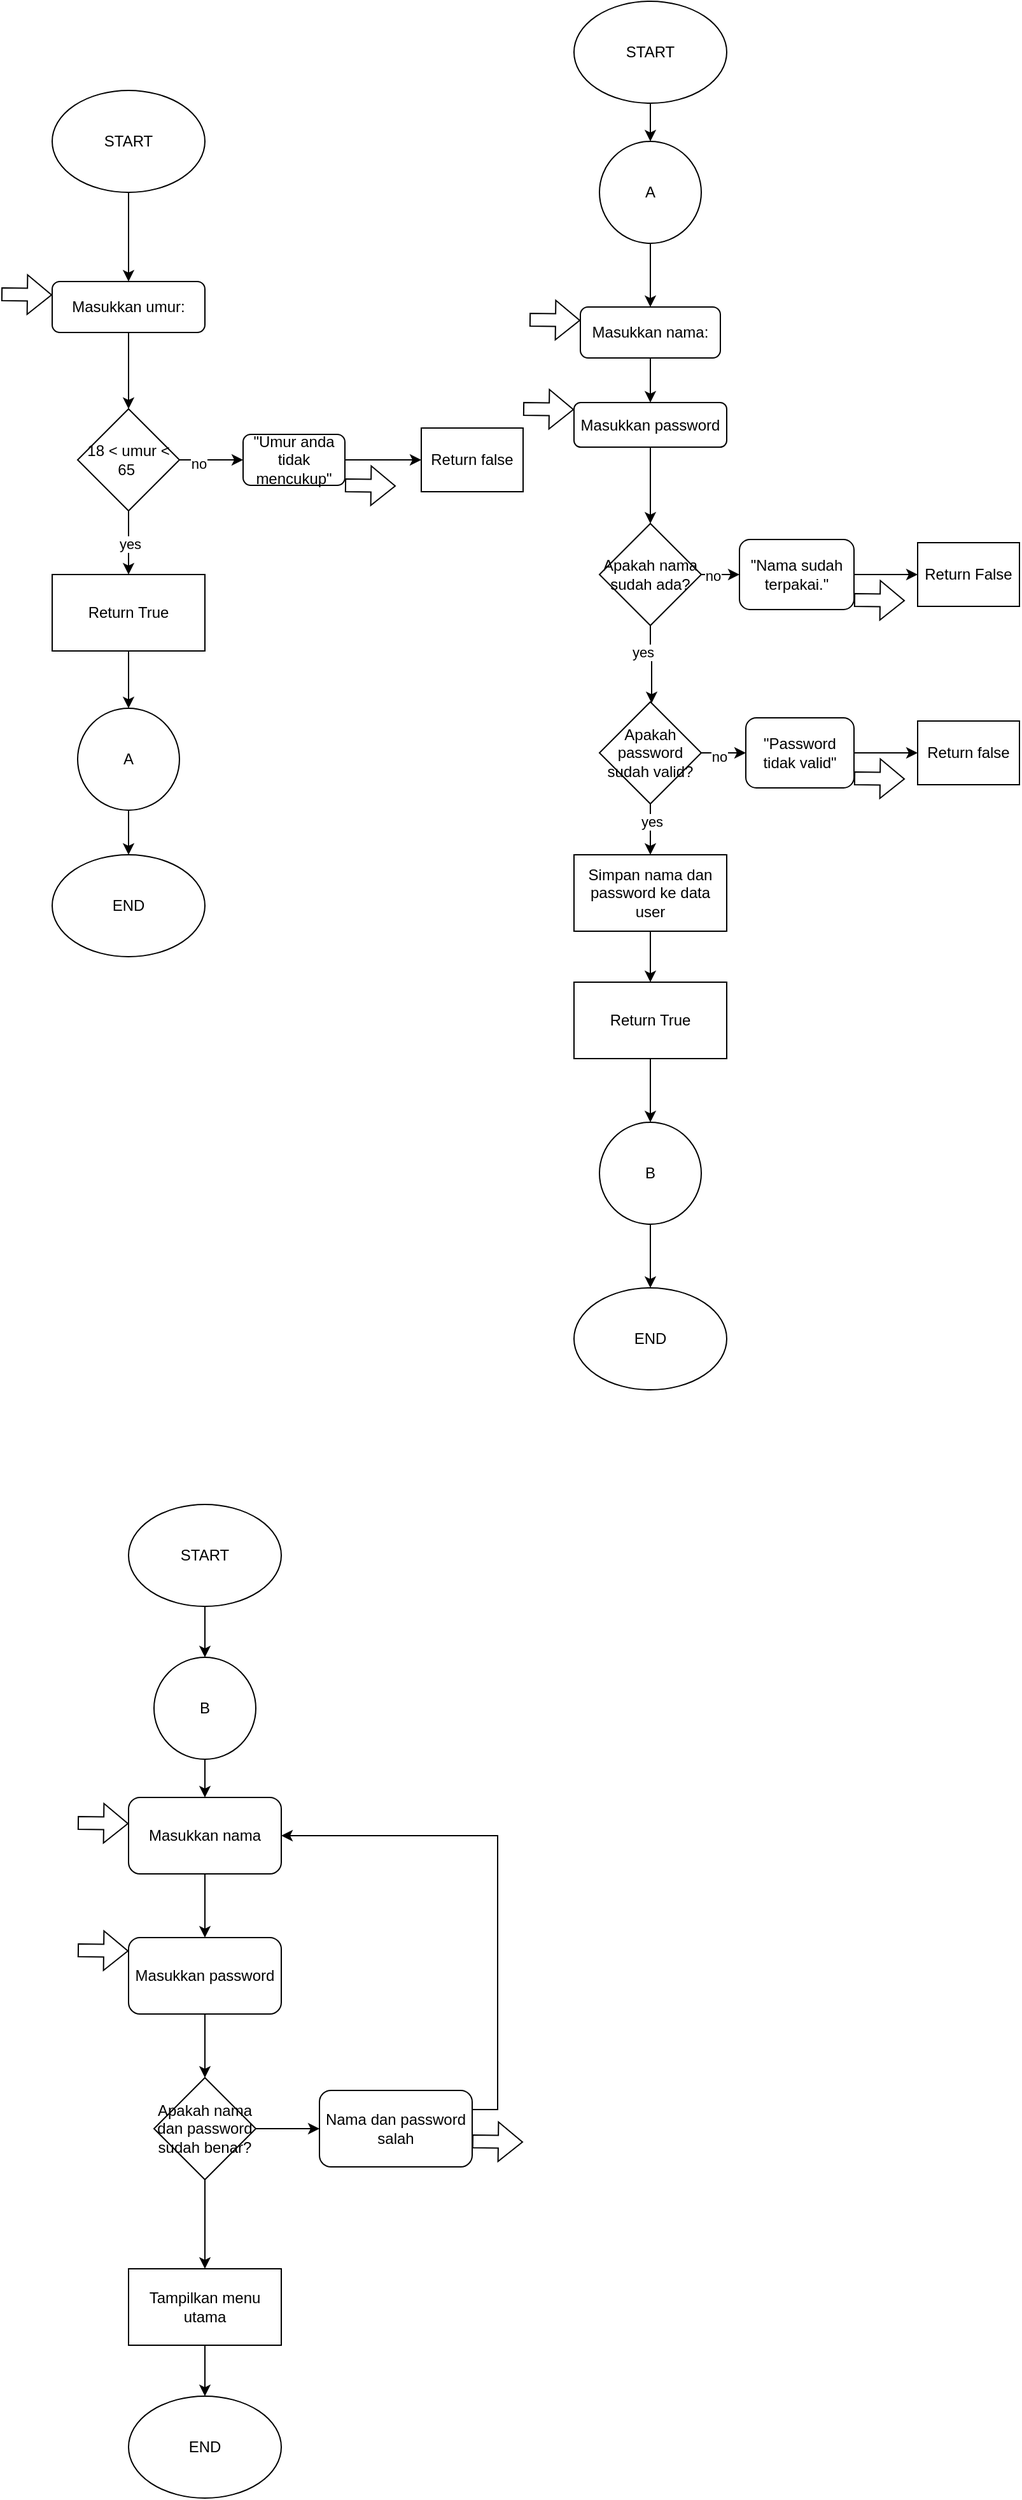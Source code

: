 <mxfile version="24.7.17">
  <diagram id="C5RBs43oDa-KdzZeNtuy" name="Page-1">
    <mxGraphModel dx="1272" dy="501" grid="1" gridSize="10" guides="1" tooltips="1" connect="1" arrows="1" fold="1" page="1" pageScale="1" pageWidth="827" pageHeight="1169" math="0" shadow="0">
      <root>
        <mxCell id="WIyWlLk6GJQsqaUBKTNV-0" />
        <mxCell id="WIyWlLk6GJQsqaUBKTNV-1" parent="WIyWlLk6GJQsqaUBKTNV-0" />
        <mxCell id="D3r67NptOrPsIdnhS9hk-1" style="edgeStyle=orthogonalEdgeStyle;rounded=0;orthogonalLoop=1;jettySize=auto;html=1;" edge="1" parent="WIyWlLk6GJQsqaUBKTNV-1" source="D3r67NptOrPsIdnhS9hk-0" target="D3r67NptOrPsIdnhS9hk-3">
          <mxGeometry relative="1" as="geometry">
            <mxPoint x="120" y="220" as="targetPoint" />
          </mxGeometry>
        </mxCell>
        <mxCell id="D3r67NptOrPsIdnhS9hk-0" value="START" style="ellipse;whiteSpace=wrap;html=1;" vertex="1" parent="WIyWlLk6GJQsqaUBKTNV-1">
          <mxGeometry x="60" y="100" width="120" height="80" as="geometry" />
        </mxCell>
        <mxCell id="D3r67NptOrPsIdnhS9hk-5" style="edgeStyle=orthogonalEdgeStyle;rounded=0;orthogonalLoop=1;jettySize=auto;html=1;exitX=0.5;exitY=1;exitDx=0;exitDy=0;" edge="1" parent="WIyWlLk6GJQsqaUBKTNV-1" source="D3r67NptOrPsIdnhS9hk-3" target="D3r67NptOrPsIdnhS9hk-6">
          <mxGeometry relative="1" as="geometry">
            <mxPoint x="120" y="360" as="targetPoint" />
          </mxGeometry>
        </mxCell>
        <mxCell id="D3r67NptOrPsIdnhS9hk-3" value="Masukkan umur:" style="rounded=1;whiteSpace=wrap;html=1;" vertex="1" parent="WIyWlLk6GJQsqaUBKTNV-1">
          <mxGeometry x="60" y="250" width="120" height="40" as="geometry" />
        </mxCell>
        <mxCell id="D3r67NptOrPsIdnhS9hk-4" value="" style="shape=flexArrow;endArrow=classic;html=1;rounded=0;" edge="1" parent="WIyWlLk6GJQsqaUBKTNV-1">
          <mxGeometry width="50" height="50" relative="1" as="geometry">
            <mxPoint x="20" y="260" as="sourcePoint" />
            <mxPoint x="60" y="260.5" as="targetPoint" />
          </mxGeometry>
        </mxCell>
        <mxCell id="D3r67NptOrPsIdnhS9hk-7" style="edgeStyle=orthogonalEdgeStyle;rounded=0;orthogonalLoop=1;jettySize=auto;html=1;exitX=0.5;exitY=1;exitDx=0;exitDy=0;" edge="1" parent="WIyWlLk6GJQsqaUBKTNV-1" source="D3r67NptOrPsIdnhS9hk-6" target="D3r67NptOrPsIdnhS9hk-12">
          <mxGeometry relative="1" as="geometry">
            <mxPoint x="120" y="480" as="targetPoint" />
          </mxGeometry>
        </mxCell>
        <mxCell id="D3r67NptOrPsIdnhS9hk-8" value="yes" style="edgeLabel;html=1;align=center;verticalAlign=middle;resizable=0;points=[];" vertex="1" connectable="0" parent="D3r67NptOrPsIdnhS9hk-7">
          <mxGeometry x="0.027" y="1" relative="1" as="geometry">
            <mxPoint as="offset" />
          </mxGeometry>
        </mxCell>
        <mxCell id="D3r67NptOrPsIdnhS9hk-9" style="edgeStyle=orthogonalEdgeStyle;rounded=0;orthogonalLoop=1;jettySize=auto;html=1;exitX=1;exitY=0.5;exitDx=0;exitDy=0;" edge="1" parent="WIyWlLk6GJQsqaUBKTNV-1" source="D3r67NptOrPsIdnhS9hk-6" target="D3r67NptOrPsIdnhS9hk-18">
          <mxGeometry relative="1" as="geometry">
            <mxPoint x="210" y="390" as="targetPoint" />
          </mxGeometry>
        </mxCell>
        <mxCell id="D3r67NptOrPsIdnhS9hk-10" value="no" style="edgeLabel;html=1;align=center;verticalAlign=middle;resizable=0;points=[];" vertex="1" connectable="0" parent="D3r67NptOrPsIdnhS9hk-9">
          <mxGeometry x="-0.42" y="-3" relative="1" as="geometry">
            <mxPoint as="offset" />
          </mxGeometry>
        </mxCell>
        <mxCell id="D3r67NptOrPsIdnhS9hk-6" value="18 &amp;lt; umur &amp;lt; 65&amp;nbsp;" style="rhombus;whiteSpace=wrap;html=1;" vertex="1" parent="WIyWlLk6GJQsqaUBKTNV-1">
          <mxGeometry x="80" y="350" width="80" height="80" as="geometry" />
        </mxCell>
        <mxCell id="D3r67NptOrPsIdnhS9hk-13" style="edgeStyle=orthogonalEdgeStyle;rounded=0;orthogonalLoop=1;jettySize=auto;html=1;exitX=0.5;exitY=1;exitDx=0;exitDy=0;" edge="1" parent="WIyWlLk6GJQsqaUBKTNV-1" source="D3r67NptOrPsIdnhS9hk-12" target="D3r67NptOrPsIdnhS9hk-22">
          <mxGeometry relative="1" as="geometry">
            <mxPoint x="120" y="585" as="targetPoint" />
          </mxGeometry>
        </mxCell>
        <mxCell id="D3r67NptOrPsIdnhS9hk-12" value="Return True" style="rounded=0;whiteSpace=wrap;html=1;" vertex="1" parent="WIyWlLk6GJQsqaUBKTNV-1">
          <mxGeometry x="60" y="480" width="120" height="60" as="geometry" />
        </mxCell>
        <mxCell id="D3r67NptOrPsIdnhS9hk-20" style="edgeStyle=orthogonalEdgeStyle;rounded=0;orthogonalLoop=1;jettySize=auto;html=1;exitX=1;exitY=0.5;exitDx=0;exitDy=0;" edge="1" parent="WIyWlLk6GJQsqaUBKTNV-1" source="D3r67NptOrPsIdnhS9hk-18" target="D3r67NptOrPsIdnhS9hk-21">
          <mxGeometry relative="1" as="geometry">
            <mxPoint x="430" y="390" as="targetPoint" />
          </mxGeometry>
        </mxCell>
        <mxCell id="D3r67NptOrPsIdnhS9hk-18" value="&quot;Umur anda tidak mencukup&quot;" style="rounded=1;whiteSpace=wrap;html=1;" vertex="1" parent="WIyWlLk6GJQsqaUBKTNV-1">
          <mxGeometry x="210" y="370" width="80" height="40" as="geometry" />
        </mxCell>
        <mxCell id="D3r67NptOrPsIdnhS9hk-19" value="" style="shape=flexArrow;endArrow=classic;html=1;rounded=0;" edge="1" parent="WIyWlLk6GJQsqaUBKTNV-1">
          <mxGeometry width="50" height="50" relative="1" as="geometry">
            <mxPoint x="290" y="410" as="sourcePoint" />
            <mxPoint x="330" y="410.5" as="targetPoint" />
          </mxGeometry>
        </mxCell>
        <mxCell id="D3r67NptOrPsIdnhS9hk-21" value="Return false" style="rounded=0;whiteSpace=wrap;html=1;" vertex="1" parent="WIyWlLk6GJQsqaUBKTNV-1">
          <mxGeometry x="350" y="365" width="80" height="50" as="geometry" />
        </mxCell>
        <mxCell id="D3r67NptOrPsIdnhS9hk-23" style="edgeStyle=orthogonalEdgeStyle;rounded=0;orthogonalLoop=1;jettySize=auto;html=1;exitX=0.5;exitY=1;exitDx=0;exitDy=0;" edge="1" parent="WIyWlLk6GJQsqaUBKTNV-1" source="D3r67NptOrPsIdnhS9hk-22" target="D3r67NptOrPsIdnhS9hk-40">
          <mxGeometry relative="1" as="geometry">
            <mxPoint x="120" y="720" as="targetPoint" />
          </mxGeometry>
        </mxCell>
        <mxCell id="D3r67NptOrPsIdnhS9hk-22" value="A" style="ellipse;whiteSpace=wrap;html=1;aspect=fixed;" vertex="1" parent="WIyWlLk6GJQsqaUBKTNV-1">
          <mxGeometry x="80" y="585" width="80" height="80" as="geometry" />
        </mxCell>
        <mxCell id="D3r67NptOrPsIdnhS9hk-26" style="edgeStyle=orthogonalEdgeStyle;rounded=0;orthogonalLoop=1;jettySize=auto;html=1;exitX=0.5;exitY=1;exitDx=0;exitDy=0;" edge="1" parent="WIyWlLk6GJQsqaUBKTNV-1" source="D3r67NptOrPsIdnhS9hk-25" target="D3r67NptOrPsIdnhS9hk-27">
          <mxGeometry relative="1" as="geometry">
            <mxPoint x="530" y="160" as="targetPoint" />
          </mxGeometry>
        </mxCell>
        <mxCell id="D3r67NptOrPsIdnhS9hk-25" value="START" style="ellipse;whiteSpace=wrap;html=1;" vertex="1" parent="WIyWlLk6GJQsqaUBKTNV-1">
          <mxGeometry x="470" y="30" width="120" height="80" as="geometry" />
        </mxCell>
        <mxCell id="D3r67NptOrPsIdnhS9hk-28" style="edgeStyle=orthogonalEdgeStyle;rounded=0;orthogonalLoop=1;jettySize=auto;html=1;" edge="1" parent="WIyWlLk6GJQsqaUBKTNV-1" source="D3r67NptOrPsIdnhS9hk-27" target="D3r67NptOrPsIdnhS9hk-29">
          <mxGeometry relative="1" as="geometry">
            <mxPoint x="530" y="260" as="targetPoint" />
          </mxGeometry>
        </mxCell>
        <mxCell id="D3r67NptOrPsIdnhS9hk-27" value="A" style="ellipse;whiteSpace=wrap;html=1;aspect=fixed;" vertex="1" parent="WIyWlLk6GJQsqaUBKTNV-1">
          <mxGeometry x="490" y="140" width="80" height="80" as="geometry" />
        </mxCell>
        <mxCell id="D3r67NptOrPsIdnhS9hk-30" style="edgeStyle=orthogonalEdgeStyle;rounded=0;orthogonalLoop=1;jettySize=auto;html=1;exitX=0.5;exitY=1;exitDx=0;exitDy=0;" edge="1" parent="WIyWlLk6GJQsqaUBKTNV-1" source="D3r67NptOrPsIdnhS9hk-29" target="D3r67NptOrPsIdnhS9hk-31">
          <mxGeometry relative="1" as="geometry">
            <mxPoint x="530" y="350" as="targetPoint" />
          </mxGeometry>
        </mxCell>
        <mxCell id="D3r67NptOrPsIdnhS9hk-29" value="Masukkan nama:" style="rounded=1;whiteSpace=wrap;html=1;" vertex="1" parent="WIyWlLk6GJQsqaUBKTNV-1">
          <mxGeometry x="475" y="270" width="110" height="40" as="geometry" />
        </mxCell>
        <mxCell id="D3r67NptOrPsIdnhS9hk-34" style="edgeStyle=orthogonalEdgeStyle;rounded=0;orthogonalLoop=1;jettySize=auto;html=1;exitX=0.5;exitY=1;exitDx=0;exitDy=0;" edge="1" parent="WIyWlLk6GJQsqaUBKTNV-1" source="D3r67NptOrPsIdnhS9hk-31" target="D3r67NptOrPsIdnhS9hk-35">
          <mxGeometry relative="1" as="geometry">
            <mxPoint x="530" y="445" as="targetPoint" />
          </mxGeometry>
        </mxCell>
        <mxCell id="D3r67NptOrPsIdnhS9hk-31" value="Masukkan password" style="rounded=1;whiteSpace=wrap;html=1;" vertex="1" parent="WIyWlLk6GJQsqaUBKTNV-1">
          <mxGeometry x="470" y="345" width="120" height="35" as="geometry" />
        </mxCell>
        <mxCell id="D3r67NptOrPsIdnhS9hk-32" value="" style="shape=flexArrow;endArrow=classic;html=1;rounded=0;" edge="1" parent="WIyWlLk6GJQsqaUBKTNV-1">
          <mxGeometry width="50" height="50" relative="1" as="geometry">
            <mxPoint x="435" y="280" as="sourcePoint" />
            <mxPoint x="475" y="280.5" as="targetPoint" />
          </mxGeometry>
        </mxCell>
        <mxCell id="D3r67NptOrPsIdnhS9hk-33" value="" style="shape=flexArrow;endArrow=classic;html=1;rounded=0;" edge="1" parent="WIyWlLk6GJQsqaUBKTNV-1">
          <mxGeometry width="50" height="50" relative="1" as="geometry">
            <mxPoint x="430" y="350" as="sourcePoint" />
            <mxPoint x="470" y="350.5" as="targetPoint" />
          </mxGeometry>
        </mxCell>
        <mxCell id="D3r67NptOrPsIdnhS9hk-36" style="edgeStyle=orthogonalEdgeStyle;rounded=0;orthogonalLoop=1;jettySize=auto;html=1;exitX=0.5;exitY=1;exitDx=0;exitDy=0;" edge="1" parent="WIyWlLk6GJQsqaUBKTNV-1" source="D3r67NptOrPsIdnhS9hk-35" target="D3r67NptOrPsIdnhS9hk-46">
          <mxGeometry relative="1" as="geometry">
            <mxPoint x="530" y="585" as="targetPoint" />
            <Array as="points">
              <mxPoint x="530" y="545" />
              <mxPoint x="531" y="545" />
            </Array>
          </mxGeometry>
        </mxCell>
        <mxCell id="D3r67NptOrPsIdnhS9hk-37" value="yes" style="edgeLabel;html=1;align=center;verticalAlign=middle;resizable=0;points=[];" vertex="1" connectable="0" parent="D3r67NptOrPsIdnhS9hk-36">
          <mxGeometry x="-0.243" y="-3" relative="1" as="geometry">
            <mxPoint x="-3" y="-3" as="offset" />
          </mxGeometry>
        </mxCell>
        <mxCell id="D3r67NptOrPsIdnhS9hk-38" style="edgeStyle=orthogonalEdgeStyle;rounded=0;orthogonalLoop=1;jettySize=auto;html=1;exitX=1;exitY=0.5;exitDx=0;exitDy=0;" edge="1" parent="WIyWlLk6GJQsqaUBKTNV-1" source="D3r67NptOrPsIdnhS9hk-35" target="D3r67NptOrPsIdnhS9hk-39">
          <mxGeometry relative="1" as="geometry">
            <mxPoint x="610" y="480" as="targetPoint" />
          </mxGeometry>
        </mxCell>
        <mxCell id="D3r67NptOrPsIdnhS9hk-44" value="no" style="edgeLabel;html=1;align=center;verticalAlign=middle;resizable=0;points=[];" vertex="1" connectable="0" parent="D3r67NptOrPsIdnhS9hk-38">
          <mxGeometry x="-0.662" y="-1" relative="1" as="geometry">
            <mxPoint as="offset" />
          </mxGeometry>
        </mxCell>
        <mxCell id="D3r67NptOrPsIdnhS9hk-35" value="Apakah nama sudah ada?" style="rhombus;whiteSpace=wrap;html=1;" vertex="1" parent="WIyWlLk6GJQsqaUBKTNV-1">
          <mxGeometry x="490" y="440" width="80" height="80" as="geometry" />
        </mxCell>
        <mxCell id="D3r67NptOrPsIdnhS9hk-42" style="edgeStyle=orthogonalEdgeStyle;rounded=0;orthogonalLoop=1;jettySize=auto;html=1;exitX=1;exitY=0.5;exitDx=0;exitDy=0;" edge="1" parent="WIyWlLk6GJQsqaUBKTNV-1" source="D3r67NptOrPsIdnhS9hk-39" target="D3r67NptOrPsIdnhS9hk-43">
          <mxGeometry relative="1" as="geometry">
            <mxPoint x="770" y="480" as="targetPoint" />
          </mxGeometry>
        </mxCell>
        <mxCell id="D3r67NptOrPsIdnhS9hk-39" value="&quot;Nama sudah terpakai.&quot;" style="rounded=1;whiteSpace=wrap;html=1;" vertex="1" parent="WIyWlLk6GJQsqaUBKTNV-1">
          <mxGeometry x="600" y="452.5" width="90" height="55" as="geometry" />
        </mxCell>
        <mxCell id="D3r67NptOrPsIdnhS9hk-40" value="END" style="ellipse;whiteSpace=wrap;html=1;" vertex="1" parent="WIyWlLk6GJQsqaUBKTNV-1">
          <mxGeometry x="60" y="700" width="120" height="80" as="geometry" />
        </mxCell>
        <mxCell id="D3r67NptOrPsIdnhS9hk-41" value="" style="shape=flexArrow;endArrow=classic;html=1;rounded=0;" edge="1" parent="WIyWlLk6GJQsqaUBKTNV-1">
          <mxGeometry width="50" height="50" relative="1" as="geometry">
            <mxPoint x="690" y="500" as="sourcePoint" />
            <mxPoint x="730" y="500.5" as="targetPoint" />
          </mxGeometry>
        </mxCell>
        <mxCell id="D3r67NptOrPsIdnhS9hk-43" value="Return False" style="rounded=0;whiteSpace=wrap;html=1;" vertex="1" parent="WIyWlLk6GJQsqaUBKTNV-1">
          <mxGeometry x="740" y="455" width="80" height="50" as="geometry" />
        </mxCell>
        <mxCell id="D3r67NptOrPsIdnhS9hk-47" style="edgeStyle=orthogonalEdgeStyle;rounded=0;orthogonalLoop=1;jettySize=auto;html=1;" edge="1" parent="WIyWlLk6GJQsqaUBKTNV-1" source="D3r67NptOrPsIdnhS9hk-46" target="D3r67NptOrPsIdnhS9hk-48">
          <mxGeometry relative="1" as="geometry">
            <mxPoint x="530" y="700" as="targetPoint" />
          </mxGeometry>
        </mxCell>
        <mxCell id="D3r67NptOrPsIdnhS9hk-60" value="yes" style="edgeLabel;html=1;align=center;verticalAlign=middle;resizable=0;points=[];" vertex="1" connectable="0" parent="D3r67NptOrPsIdnhS9hk-47">
          <mxGeometry x="-0.316" y="1" relative="1" as="geometry">
            <mxPoint as="offset" />
          </mxGeometry>
        </mxCell>
        <mxCell id="D3r67NptOrPsIdnhS9hk-53" style="edgeStyle=orthogonalEdgeStyle;rounded=0;orthogonalLoop=1;jettySize=auto;html=1;exitX=1;exitY=0.5;exitDx=0;exitDy=0;" edge="1" parent="WIyWlLk6GJQsqaUBKTNV-1" source="D3r67NptOrPsIdnhS9hk-46" target="D3r67NptOrPsIdnhS9hk-55">
          <mxGeometry relative="1" as="geometry">
            <mxPoint x="630" y="650" as="targetPoint" />
          </mxGeometry>
        </mxCell>
        <mxCell id="D3r67NptOrPsIdnhS9hk-59" value="no" style="edgeLabel;html=1;align=center;verticalAlign=middle;resizable=0;points=[];" vertex="1" connectable="0" parent="D3r67NptOrPsIdnhS9hk-53">
          <mxGeometry x="-0.402" y="-3" relative="1" as="geometry">
            <mxPoint as="offset" />
          </mxGeometry>
        </mxCell>
        <mxCell id="D3r67NptOrPsIdnhS9hk-46" value="Apakah password sudah valid?" style="rhombus;whiteSpace=wrap;html=1;" vertex="1" parent="WIyWlLk6GJQsqaUBKTNV-1">
          <mxGeometry x="490" y="580" width="80" height="80" as="geometry" />
        </mxCell>
        <mxCell id="D3r67NptOrPsIdnhS9hk-49" style="edgeStyle=orthogonalEdgeStyle;rounded=0;orthogonalLoop=1;jettySize=auto;html=1;" edge="1" parent="WIyWlLk6GJQsqaUBKTNV-1" source="D3r67NptOrPsIdnhS9hk-48" target="D3r67NptOrPsIdnhS9hk-50">
          <mxGeometry relative="1" as="geometry">
            <mxPoint x="530" y="800" as="targetPoint" />
          </mxGeometry>
        </mxCell>
        <mxCell id="D3r67NptOrPsIdnhS9hk-48" value="Simpan nama dan password ke data user" style="rounded=0;whiteSpace=wrap;html=1;" vertex="1" parent="WIyWlLk6GJQsqaUBKTNV-1">
          <mxGeometry x="470" y="700" width="120" height="60" as="geometry" />
        </mxCell>
        <mxCell id="D3r67NptOrPsIdnhS9hk-51" style="edgeStyle=orthogonalEdgeStyle;rounded=0;orthogonalLoop=1;jettySize=auto;html=1;exitX=0.5;exitY=1;exitDx=0;exitDy=0;" edge="1" parent="WIyWlLk6GJQsqaUBKTNV-1" source="D3r67NptOrPsIdnhS9hk-50" target="D3r67NptOrPsIdnhS9hk-52">
          <mxGeometry relative="1" as="geometry">
            <mxPoint x="530" y="900" as="targetPoint" />
          </mxGeometry>
        </mxCell>
        <mxCell id="D3r67NptOrPsIdnhS9hk-50" value="Return True" style="rounded=0;whiteSpace=wrap;html=1;" vertex="1" parent="WIyWlLk6GJQsqaUBKTNV-1">
          <mxGeometry x="470" y="800" width="120" height="60" as="geometry" />
        </mxCell>
        <mxCell id="D3r67NptOrPsIdnhS9hk-62" style="edgeStyle=orthogonalEdgeStyle;rounded=0;orthogonalLoop=1;jettySize=auto;html=1;exitX=0.5;exitY=1;exitDx=0;exitDy=0;" edge="1" parent="WIyWlLk6GJQsqaUBKTNV-1" source="D3r67NptOrPsIdnhS9hk-52" target="D3r67NptOrPsIdnhS9hk-63">
          <mxGeometry relative="1" as="geometry">
            <mxPoint x="530" y="1030" as="targetPoint" />
          </mxGeometry>
        </mxCell>
        <mxCell id="D3r67NptOrPsIdnhS9hk-52" value="B" style="ellipse;whiteSpace=wrap;html=1;aspect=fixed;" vertex="1" parent="WIyWlLk6GJQsqaUBKTNV-1">
          <mxGeometry x="490" y="910" width="80" height="80" as="geometry" />
        </mxCell>
        <mxCell id="D3r67NptOrPsIdnhS9hk-56" style="edgeStyle=orthogonalEdgeStyle;rounded=0;orthogonalLoop=1;jettySize=auto;html=1;exitX=1;exitY=0.5;exitDx=0;exitDy=0;" edge="1" parent="WIyWlLk6GJQsqaUBKTNV-1" source="D3r67NptOrPsIdnhS9hk-55" target="D3r67NptOrPsIdnhS9hk-57">
          <mxGeometry relative="1" as="geometry">
            <mxPoint x="730" y="620" as="targetPoint" />
          </mxGeometry>
        </mxCell>
        <mxCell id="D3r67NptOrPsIdnhS9hk-55" value="&quot;Password tidak valid&quot;" style="rounded=1;whiteSpace=wrap;html=1;" vertex="1" parent="WIyWlLk6GJQsqaUBKTNV-1">
          <mxGeometry x="605" y="592.5" width="85" height="55" as="geometry" />
        </mxCell>
        <mxCell id="D3r67NptOrPsIdnhS9hk-57" value="Return false" style="rounded=0;whiteSpace=wrap;html=1;" vertex="1" parent="WIyWlLk6GJQsqaUBKTNV-1">
          <mxGeometry x="740" y="595" width="80" height="50" as="geometry" />
        </mxCell>
        <mxCell id="D3r67NptOrPsIdnhS9hk-58" value="" style="shape=flexArrow;endArrow=classic;html=1;rounded=0;" edge="1" parent="WIyWlLk6GJQsqaUBKTNV-1">
          <mxGeometry width="50" height="50" relative="1" as="geometry">
            <mxPoint x="690" y="640" as="sourcePoint" />
            <mxPoint x="730" y="640.5" as="targetPoint" />
          </mxGeometry>
        </mxCell>
        <mxCell id="D3r67NptOrPsIdnhS9hk-64" style="edgeStyle=orthogonalEdgeStyle;rounded=0;orthogonalLoop=1;jettySize=auto;html=1;exitX=0.5;exitY=1;exitDx=0;exitDy=0;" edge="1" parent="WIyWlLk6GJQsqaUBKTNV-1" source="D3r67NptOrPsIdnhS9hk-61" target="D3r67NptOrPsIdnhS9hk-65">
          <mxGeometry relative="1" as="geometry">
            <mxPoint x="180" y="1370" as="targetPoint" />
          </mxGeometry>
        </mxCell>
        <mxCell id="D3r67NptOrPsIdnhS9hk-61" value="START" style="ellipse;whiteSpace=wrap;html=1;" vertex="1" parent="WIyWlLk6GJQsqaUBKTNV-1">
          <mxGeometry x="120" y="1210" width="120" height="80" as="geometry" />
        </mxCell>
        <mxCell id="D3r67NptOrPsIdnhS9hk-63" value="END" style="ellipse;whiteSpace=wrap;html=1;" vertex="1" parent="WIyWlLk6GJQsqaUBKTNV-1">
          <mxGeometry x="470" y="1040" width="120" height="80" as="geometry" />
        </mxCell>
        <mxCell id="D3r67NptOrPsIdnhS9hk-66" style="edgeStyle=orthogonalEdgeStyle;rounded=0;orthogonalLoop=1;jettySize=auto;html=1;exitX=0.5;exitY=1;exitDx=0;exitDy=0;" edge="1" parent="WIyWlLk6GJQsqaUBKTNV-1" source="D3r67NptOrPsIdnhS9hk-65" target="D3r67NptOrPsIdnhS9hk-67">
          <mxGeometry relative="1" as="geometry">
            <mxPoint x="180" y="1450" as="targetPoint" />
          </mxGeometry>
        </mxCell>
        <mxCell id="D3r67NptOrPsIdnhS9hk-65" value="B" style="ellipse;whiteSpace=wrap;html=1;aspect=fixed;" vertex="1" parent="WIyWlLk6GJQsqaUBKTNV-1">
          <mxGeometry x="140" y="1330" width="80" height="80" as="geometry" />
        </mxCell>
        <mxCell id="D3r67NptOrPsIdnhS9hk-69" style="edgeStyle=orthogonalEdgeStyle;rounded=0;orthogonalLoop=1;jettySize=auto;html=1;exitX=0.5;exitY=1;exitDx=0;exitDy=0;" edge="1" parent="WIyWlLk6GJQsqaUBKTNV-1" source="D3r67NptOrPsIdnhS9hk-67" target="D3r67NptOrPsIdnhS9hk-70">
          <mxGeometry relative="1" as="geometry">
            <mxPoint x="180" y="1540" as="targetPoint" />
          </mxGeometry>
        </mxCell>
        <mxCell id="D3r67NptOrPsIdnhS9hk-67" value="Masukkan nama" style="rounded=1;whiteSpace=wrap;html=1;" vertex="1" parent="WIyWlLk6GJQsqaUBKTNV-1">
          <mxGeometry x="120" y="1440" width="120" height="60" as="geometry" />
        </mxCell>
        <mxCell id="D3r67NptOrPsIdnhS9hk-73" style="edgeStyle=orthogonalEdgeStyle;rounded=0;orthogonalLoop=1;jettySize=auto;html=1;exitX=0.5;exitY=1;exitDx=0;exitDy=0;" edge="1" parent="WIyWlLk6GJQsqaUBKTNV-1" source="D3r67NptOrPsIdnhS9hk-70" target="D3r67NptOrPsIdnhS9hk-74">
          <mxGeometry relative="1" as="geometry">
            <mxPoint x="190" y="1660" as="targetPoint" />
          </mxGeometry>
        </mxCell>
        <mxCell id="D3r67NptOrPsIdnhS9hk-70" value="Masukkan password" style="rounded=1;whiteSpace=wrap;html=1;" vertex="1" parent="WIyWlLk6GJQsqaUBKTNV-1">
          <mxGeometry x="120" y="1550" width="120" height="60" as="geometry" />
        </mxCell>
        <mxCell id="D3r67NptOrPsIdnhS9hk-71" value="" style="shape=flexArrow;endArrow=classic;html=1;rounded=0;" edge="1" parent="WIyWlLk6GJQsqaUBKTNV-1">
          <mxGeometry width="50" height="50" relative="1" as="geometry">
            <mxPoint x="80" y="1460" as="sourcePoint" />
            <mxPoint x="120" y="1460.5" as="targetPoint" />
          </mxGeometry>
        </mxCell>
        <mxCell id="D3r67NptOrPsIdnhS9hk-72" value="" style="shape=flexArrow;endArrow=classic;html=1;rounded=0;" edge="1" parent="WIyWlLk6GJQsqaUBKTNV-1">
          <mxGeometry width="50" height="50" relative="1" as="geometry">
            <mxPoint x="80" y="1560" as="sourcePoint" />
            <mxPoint x="120" y="1560.5" as="targetPoint" />
          </mxGeometry>
        </mxCell>
        <mxCell id="D3r67NptOrPsIdnhS9hk-75" style="edgeStyle=orthogonalEdgeStyle;rounded=0;orthogonalLoop=1;jettySize=auto;html=1;exitX=0.5;exitY=1;exitDx=0;exitDy=0;" edge="1" parent="WIyWlLk6GJQsqaUBKTNV-1" source="D3r67NptOrPsIdnhS9hk-74" target="D3r67NptOrPsIdnhS9hk-76">
          <mxGeometry relative="1" as="geometry">
            <mxPoint x="180" y="1800" as="targetPoint" />
          </mxGeometry>
        </mxCell>
        <mxCell id="D3r67NptOrPsIdnhS9hk-77" style="edgeStyle=orthogonalEdgeStyle;rounded=0;orthogonalLoop=1;jettySize=auto;html=1;exitX=1;exitY=0.5;exitDx=0;exitDy=0;" edge="1" parent="WIyWlLk6GJQsqaUBKTNV-1" source="D3r67NptOrPsIdnhS9hk-74" target="D3r67NptOrPsIdnhS9hk-78">
          <mxGeometry relative="1" as="geometry">
            <mxPoint x="300" y="1700" as="targetPoint" />
          </mxGeometry>
        </mxCell>
        <mxCell id="D3r67NptOrPsIdnhS9hk-74" value="Apakah nama dan password sudah benar?" style="rhombus;whiteSpace=wrap;html=1;" vertex="1" parent="WIyWlLk6GJQsqaUBKTNV-1">
          <mxGeometry x="140" y="1660" width="80" height="80" as="geometry" />
        </mxCell>
        <mxCell id="D3r67NptOrPsIdnhS9hk-82" style="edgeStyle=orthogonalEdgeStyle;rounded=0;orthogonalLoop=1;jettySize=auto;html=1;" edge="1" parent="WIyWlLk6GJQsqaUBKTNV-1" source="D3r67NptOrPsIdnhS9hk-76" target="D3r67NptOrPsIdnhS9hk-83">
          <mxGeometry relative="1" as="geometry">
            <mxPoint x="180" y="1920" as="targetPoint" />
          </mxGeometry>
        </mxCell>
        <mxCell id="D3r67NptOrPsIdnhS9hk-76" value="Tampilkan menu utama" style="rounded=0;whiteSpace=wrap;html=1;" vertex="1" parent="WIyWlLk6GJQsqaUBKTNV-1">
          <mxGeometry x="120" y="1810" width="120" height="60" as="geometry" />
        </mxCell>
        <mxCell id="D3r67NptOrPsIdnhS9hk-79" style="edgeStyle=orthogonalEdgeStyle;rounded=0;orthogonalLoop=1;jettySize=auto;html=1;exitX=1;exitY=0.25;exitDx=0;exitDy=0;entryX=1;entryY=0.5;entryDx=0;entryDy=0;" edge="1" parent="WIyWlLk6GJQsqaUBKTNV-1" source="D3r67NptOrPsIdnhS9hk-78" target="D3r67NptOrPsIdnhS9hk-67">
          <mxGeometry relative="1" as="geometry" />
        </mxCell>
        <mxCell id="D3r67NptOrPsIdnhS9hk-78" value="Nama dan password salah" style="rounded=1;whiteSpace=wrap;html=1;" vertex="1" parent="WIyWlLk6GJQsqaUBKTNV-1">
          <mxGeometry x="270" y="1670" width="120" height="60" as="geometry" />
        </mxCell>
        <mxCell id="D3r67NptOrPsIdnhS9hk-81" value="" style="shape=flexArrow;endArrow=classic;html=1;rounded=0;" edge="1" parent="WIyWlLk6GJQsqaUBKTNV-1">
          <mxGeometry width="50" height="50" relative="1" as="geometry">
            <mxPoint x="390" y="1710" as="sourcePoint" />
            <mxPoint x="430" y="1710.5" as="targetPoint" />
          </mxGeometry>
        </mxCell>
        <mxCell id="D3r67NptOrPsIdnhS9hk-83" value="END" style="ellipse;whiteSpace=wrap;html=1;" vertex="1" parent="WIyWlLk6GJQsqaUBKTNV-1">
          <mxGeometry x="120" y="1910" width="120" height="80" as="geometry" />
        </mxCell>
      </root>
    </mxGraphModel>
  </diagram>
</mxfile>

